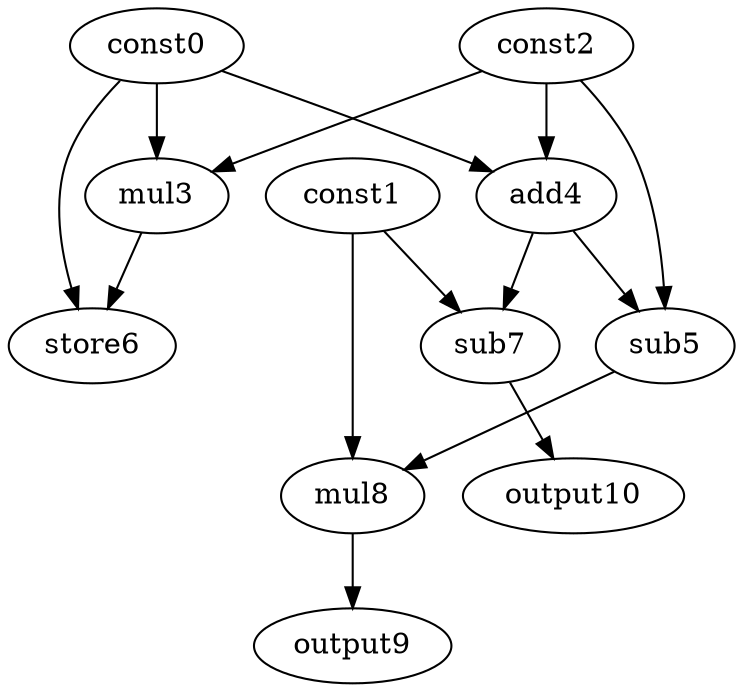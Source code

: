 digraph G { 
const0[opcode=const]; 
const1[opcode=const]; 
const2[opcode=const]; 
mul3[opcode=mul]; 
add4[opcode=add]; 
sub5[opcode=sub]; 
store6[opcode=store]; 
sub7[opcode=sub]; 
mul8[opcode=mul]; 
output9[opcode=output]; 
output10[opcode=output]; 
const0->mul3[operand=0];
const2->mul3[operand=1];
const0->add4[operand=0];
const2->add4[operand=1];
const2->sub5[operand=0];
add4->sub5[operand=1];
const0->store6[operand=0];
mul3->store6[operand=1];
const1->sub7[operand=0];
add4->sub7[operand=1];
const1->mul8[operand=0];
sub5->mul8[operand=1];
sub7->output10[operand=0];
mul8->output9[operand=0];
}
